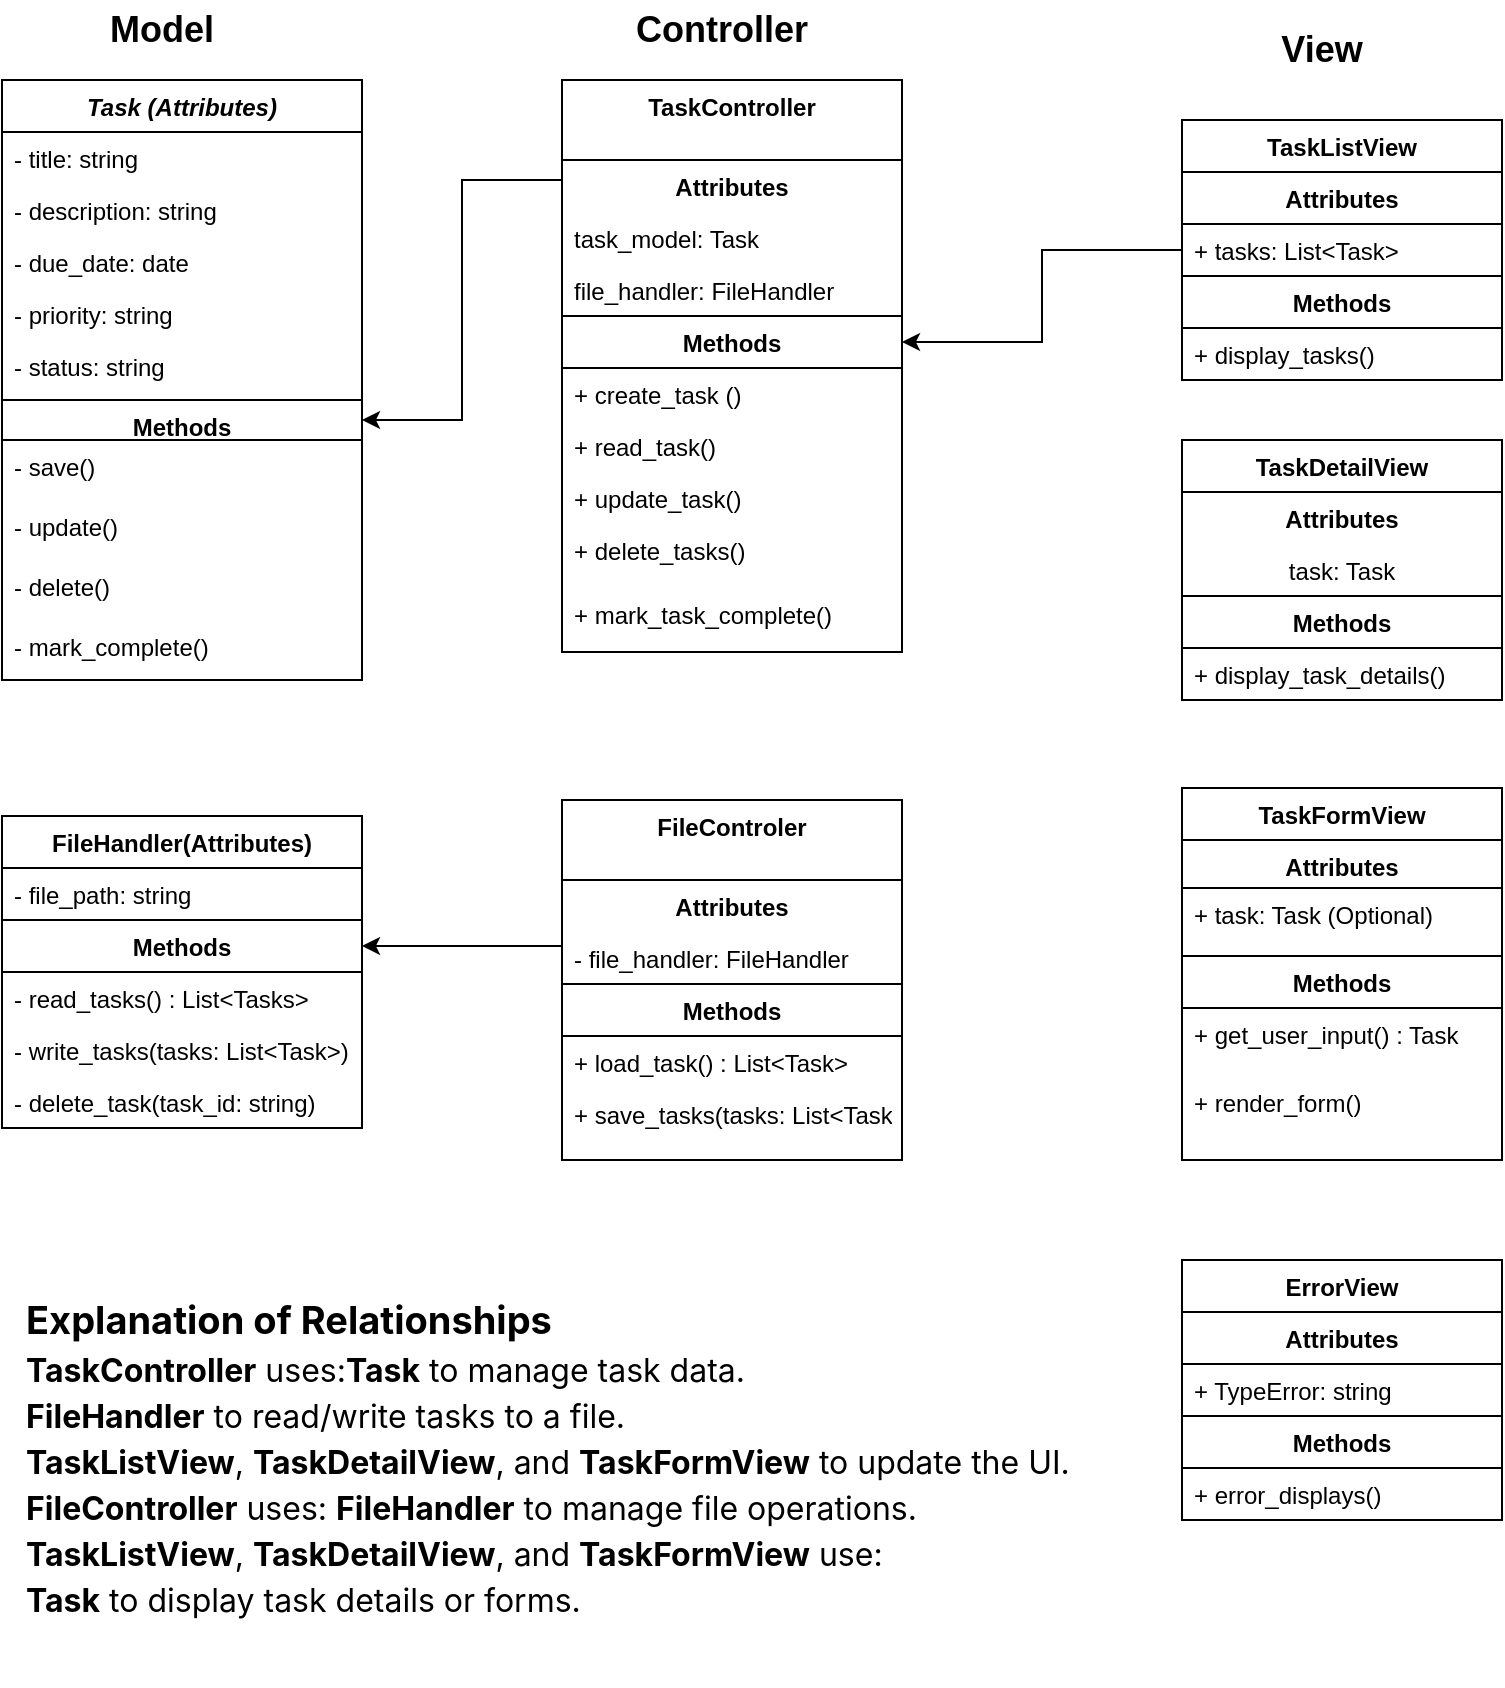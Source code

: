 <mxfile version="26.2.2">
  <diagram id="C5RBs43oDa-KdzZeNtuy" name="Page-1">
    <mxGraphModel dx="292" dy="1002" grid="1" gridSize="10" guides="1" tooltips="1" connect="1" arrows="1" fold="1" page="1" pageScale="1" pageWidth="827" pageHeight="1169" math="0" shadow="0">
      <root>
        <mxCell id="WIyWlLk6GJQsqaUBKTNV-0" />
        <mxCell id="WIyWlLk6GJQsqaUBKTNV-1" parent="WIyWlLk6GJQsqaUBKTNV-0" />
        <object label="Task (Attributes)" due_date="" id="zkfFHV4jXpPFQw0GAbJ--0">
          <mxCell style="swimlane;fontStyle=3;align=center;verticalAlign=top;childLayout=stackLayout;horizontal=1;startSize=26;horizontalStack=0;resizeParent=1;resizeLast=0;collapsible=1;marginBottom=0;rounded=0;shadow=0;strokeWidth=1;" parent="WIyWlLk6GJQsqaUBKTNV-1" vertex="1">
            <mxGeometry x="20" y="80" width="180" height="300" as="geometry">
              <mxRectangle x="230" y="140" width="160" height="26" as="alternateBounds" />
            </mxGeometry>
          </mxCell>
        </object>
        <mxCell id="zkfFHV4jXpPFQw0GAbJ--7" value="- title: string" style="text;align=left;verticalAlign=top;spacingLeft=4;spacingRight=4;overflow=hidden;rotatable=0;points=[[0,0.5],[1,0.5]];portConstraint=eastwest;" parent="zkfFHV4jXpPFQw0GAbJ--0" vertex="1">
          <mxGeometry y="26" width="180" height="26" as="geometry" />
        </mxCell>
        <mxCell id="NV2muLLKYuEAOV5PezDu-3" value="- description: string" style="text;align=left;verticalAlign=top;spacingLeft=4;spacingRight=4;overflow=hidden;rotatable=0;points=[[0,0.5],[1,0.5]];portConstraint=eastwest;" parent="zkfFHV4jXpPFQw0GAbJ--0" vertex="1">
          <mxGeometry y="52" width="180" height="26" as="geometry" />
        </mxCell>
        <mxCell id="NV2muLLKYuEAOV5PezDu-4" value="- due_date: date" style="text;align=left;verticalAlign=top;spacingLeft=4;spacingRight=4;overflow=hidden;rotatable=0;points=[[0,0.5],[1,0.5]];portConstraint=eastwest;" parent="zkfFHV4jXpPFQw0GAbJ--0" vertex="1">
          <mxGeometry y="78" width="180" height="26" as="geometry" />
        </mxCell>
        <mxCell id="NV2muLLKYuEAOV5PezDu-5" value="- priority: string" style="text;align=left;verticalAlign=top;spacingLeft=4;spacingRight=4;overflow=hidden;rotatable=0;points=[[0,0.5],[1,0.5]];portConstraint=eastwest;" parent="zkfFHV4jXpPFQw0GAbJ--0" vertex="1">
          <mxGeometry y="104" width="180" height="26" as="geometry" />
        </mxCell>
        <mxCell id="NV2muLLKYuEAOV5PezDu-6" value="- status: string" style="text;align=left;verticalAlign=top;spacingLeft=4;spacingRight=4;overflow=hidden;rotatable=0;points=[[0,0.5],[1,0.5]];portConstraint=eastwest;" parent="zkfFHV4jXpPFQw0GAbJ--0" vertex="1">
          <mxGeometry y="130" width="180" height="30" as="geometry" />
        </mxCell>
        <mxCell id="NV2muLLKYuEAOV5PezDu-40" value="Methods" style="text;align=center;verticalAlign=top;spacingLeft=4;spacingRight=4;overflow=hidden;rotatable=0;points=[[0,0.5],[1,0.5]];portConstraint=eastwest;strokeColor=default;fontStyle=1" parent="zkfFHV4jXpPFQw0GAbJ--0" vertex="1">
          <mxGeometry y="160" width="180" height="20" as="geometry" />
        </mxCell>
        <mxCell id="NV2muLLKYuEAOV5PezDu-41" value="- save()" style="text;align=left;verticalAlign=top;spacingLeft=4;spacingRight=4;overflow=hidden;rotatable=0;points=[[0,0.5],[1,0.5]];portConstraint=eastwest;" parent="zkfFHV4jXpPFQw0GAbJ--0" vertex="1">
          <mxGeometry y="180" width="180" height="30" as="geometry" />
        </mxCell>
        <mxCell id="NV2muLLKYuEAOV5PezDu-42" value="- update()" style="text;align=left;verticalAlign=top;spacingLeft=4;spacingRight=4;overflow=hidden;rotatable=0;points=[[0,0.5],[1,0.5]];portConstraint=eastwest;" parent="zkfFHV4jXpPFQw0GAbJ--0" vertex="1">
          <mxGeometry y="210" width="180" height="30" as="geometry" />
        </mxCell>
        <mxCell id="NV2muLLKYuEAOV5PezDu-43" value="- delete()" style="text;align=left;verticalAlign=top;spacingLeft=4;spacingRight=4;overflow=hidden;rotatable=0;points=[[0,0.5],[1,0.5]];portConstraint=eastwest;" parent="zkfFHV4jXpPFQw0GAbJ--0" vertex="1">
          <mxGeometry y="240" width="180" height="30" as="geometry" />
        </mxCell>
        <mxCell id="NV2muLLKYuEAOV5PezDu-44" value="- mark_complete()" style="text;align=left;verticalAlign=top;spacingLeft=4;spacingRight=4;overflow=hidden;rotatable=0;points=[[0,0.5],[1,0.5]];portConstraint=eastwest;" parent="zkfFHV4jXpPFQw0GAbJ--0" vertex="1">
          <mxGeometry y="270" width="180" height="30" as="geometry" />
        </mxCell>
        <mxCell id="zkfFHV4jXpPFQw0GAbJ--6" value="FileHandler(Attributes)" style="swimlane;fontStyle=1;align=center;verticalAlign=top;childLayout=stackLayout;horizontal=1;startSize=26;horizontalStack=0;resizeParent=1;resizeLast=0;collapsible=1;marginBottom=0;rounded=0;shadow=0;strokeWidth=1;" parent="WIyWlLk6GJQsqaUBKTNV-1" vertex="1">
          <mxGeometry x="20" y="448" width="180" height="156" as="geometry">
            <mxRectangle x="130" y="380" width="160" height="26" as="alternateBounds" />
          </mxGeometry>
        </mxCell>
        <mxCell id="NV2muLLKYuEAOV5PezDu-45" value="- file_path: string" style="text;align=left;verticalAlign=top;spacingLeft=4;spacingRight=4;overflow=hidden;rotatable=0;points=[[0,0.5],[1,0.5]];portConstraint=eastwest;strokeColor=default;" parent="zkfFHV4jXpPFQw0GAbJ--6" vertex="1">
          <mxGeometry y="26" width="180" height="26" as="geometry" />
        </mxCell>
        <mxCell id="NV2muLLKYuEAOV5PezDu-46" value="Methods" style="text;align=center;verticalAlign=top;spacingLeft=4;spacingRight=4;overflow=hidden;rotatable=0;points=[[0,0.5],[1,0.5]];portConstraint=eastwest;strokeColor=default;fontStyle=1" parent="zkfFHV4jXpPFQw0GAbJ--6" vertex="1">
          <mxGeometry y="52" width="180" height="26" as="geometry" />
        </mxCell>
        <mxCell id="zkfFHV4jXpPFQw0GAbJ--11" value="- read_tasks() : List&lt;Tasks&gt;" style="text;align=left;verticalAlign=top;spacingLeft=4;spacingRight=4;overflow=hidden;rotatable=0;points=[[0,0.5],[1,0.5]];portConstraint=eastwest;" parent="zkfFHV4jXpPFQw0GAbJ--6" vertex="1">
          <mxGeometry y="78" width="180" height="26" as="geometry" />
        </mxCell>
        <mxCell id="zkfFHV4jXpPFQw0GAbJ--3" value="- write_tasks(tasks: List&lt;Task&gt;)" style="text;align=left;verticalAlign=top;spacingLeft=4;spacingRight=4;overflow=hidden;rotatable=0;points=[[0,0.5],[1,0.5]];portConstraint=eastwest;rounded=0;shadow=0;html=0;" parent="zkfFHV4jXpPFQw0GAbJ--6" vertex="1">
          <mxGeometry y="104" width="180" height="26" as="geometry" />
        </mxCell>
        <mxCell id="NV2muLLKYuEAOV5PezDu-15" value="- delete_task(task_id: string)" style="text;align=left;verticalAlign=top;spacingLeft=4;spacingRight=4;overflow=hidden;rotatable=0;points=[[0,0.5],[1,0.5]];portConstraint=eastwest;rounded=0;shadow=0;html=0;" parent="zkfFHV4jXpPFQw0GAbJ--6" vertex="1">
          <mxGeometry y="130" width="180" height="26" as="geometry" />
        </mxCell>
        <mxCell id="NV2muLLKYuEAOV5PezDu-79" value="" style="edgeStyle=orthogonalEdgeStyle;rounded=0;orthogonalLoop=1;jettySize=auto;html=1;entryX=1;entryY=0.5;entryDx=0;entryDy=0;" parent="WIyWlLk6GJQsqaUBKTNV-1" source="zkfFHV4jXpPFQw0GAbJ--13" target="NV2muLLKYuEAOV5PezDu-40" edge="1">
          <mxGeometry relative="1" as="geometry">
            <Array as="points">
              <mxPoint x="250" y="130" />
              <mxPoint x="250" y="250" />
            </Array>
          </mxGeometry>
        </mxCell>
        <mxCell id="zkfFHV4jXpPFQw0GAbJ--13" value="TaskController" style="swimlane;fontStyle=1;align=center;verticalAlign=top;childLayout=stackLayout;horizontal=1;startSize=40;horizontalStack=0;resizeParent=1;resizeLast=0;collapsible=1;marginBottom=0;rounded=0;shadow=0;strokeWidth=1;fontSize=12;" parent="WIyWlLk6GJQsqaUBKTNV-1" vertex="1">
          <mxGeometry x="300" y="80" width="170" height="286" as="geometry">
            <mxRectangle x="340" y="380" width="170" height="26" as="alternateBounds" />
          </mxGeometry>
        </mxCell>
        <mxCell id="NV2muLLKYuEAOV5PezDu-61" value="Attributes" style="text;align=center;verticalAlign=top;spacingLeft=4;spacingRight=4;overflow=hidden;rotatable=0;points=[[0,0.5],[1,0.5]];portConstraint=eastwest;rounded=0;shadow=0;html=0;fontStyle=1" parent="zkfFHV4jXpPFQw0GAbJ--13" vertex="1">
          <mxGeometry y="40" width="170" height="26" as="geometry" />
        </mxCell>
        <mxCell id="NV2muLLKYuEAOV5PezDu-62" value="task_model: Task" style="text;align=left;verticalAlign=top;spacingLeft=4;spacingRight=4;overflow=hidden;rotatable=0;points=[[0,0.5],[1,0.5]];portConstraint=eastwest;rounded=0;shadow=0;html=0;" parent="zkfFHV4jXpPFQw0GAbJ--13" vertex="1">
          <mxGeometry y="66" width="170" height="26" as="geometry" />
        </mxCell>
        <mxCell id="NV2muLLKYuEAOV5PezDu-64" value="file_handler: FileHandler" style="text;align=left;verticalAlign=top;spacingLeft=4;spacingRight=4;overflow=hidden;rotatable=0;points=[[0,0.5],[1,0.5]];portConstraint=eastwest;rounded=0;shadow=0;html=0;" parent="zkfFHV4jXpPFQw0GAbJ--13" vertex="1">
          <mxGeometry y="92" width="170" height="26" as="geometry" />
        </mxCell>
        <mxCell id="NV2muLLKYuEAOV5PezDu-63" value="Methods" style="text;align=center;verticalAlign=top;spacingLeft=4;spacingRight=4;overflow=hidden;rotatable=0;points=[[0,0.5],[1,0.5]];portConstraint=eastwest;rounded=0;shadow=0;html=0;strokeColor=default;fontStyle=1" parent="zkfFHV4jXpPFQw0GAbJ--13" vertex="1">
          <mxGeometry y="118" width="170" height="26" as="geometry" />
        </mxCell>
        <mxCell id="zkfFHV4jXpPFQw0GAbJ--8" value="+ create_task ()" style="text;align=left;verticalAlign=top;spacingLeft=4;spacingRight=4;overflow=hidden;rotatable=0;points=[[0,0.5],[1,0.5]];portConstraint=eastwest;rounded=0;shadow=0;html=0;" parent="zkfFHV4jXpPFQw0GAbJ--13" vertex="1">
          <mxGeometry y="144" width="170" height="26" as="geometry" />
        </mxCell>
        <mxCell id="NV2muLLKYuEAOV5PezDu-10" value="+ read_task()" style="text;align=left;verticalAlign=top;spacingLeft=4;spacingRight=4;overflow=hidden;rotatable=0;points=[[0,0.5],[1,0.5]];portConstraint=eastwest;rounded=0;shadow=0;html=0;" parent="zkfFHV4jXpPFQw0GAbJ--13" vertex="1">
          <mxGeometry y="170" width="170" height="26" as="geometry" />
        </mxCell>
        <mxCell id="NV2muLLKYuEAOV5PezDu-11" value="+ update_task()" style="text;align=left;verticalAlign=top;spacingLeft=4;spacingRight=4;overflow=hidden;rotatable=0;points=[[0,0.5],[1,0.5]];portConstraint=eastwest;rounded=0;shadow=0;html=0;" parent="zkfFHV4jXpPFQw0GAbJ--13" vertex="1">
          <mxGeometry y="196" width="170" height="26" as="geometry" />
        </mxCell>
        <mxCell id="NV2muLLKYuEAOV5PezDu-12" value="+ delete_tasks()" style="text;align=left;verticalAlign=top;spacingLeft=4;spacingRight=4;overflow=hidden;rotatable=0;points=[[0,0.5],[1,0.5]];portConstraint=eastwest;rounded=0;shadow=0;html=0;" parent="zkfFHV4jXpPFQw0GAbJ--13" vertex="1">
          <mxGeometry y="222" width="170" height="32" as="geometry" />
        </mxCell>
        <mxCell id="NV2muLLKYuEAOV5PezDu-28" value="+ mark_task_complete()" style="text;align=left;verticalAlign=top;spacingLeft=4;spacingRight=4;overflow=hidden;rotatable=0;points=[[0,0.5],[1,0.5]];portConstraint=eastwest;rounded=0;shadow=0;html=0;" parent="zkfFHV4jXpPFQw0GAbJ--13" vertex="1">
          <mxGeometry y="254" width="170" height="32" as="geometry" />
        </mxCell>
        <mxCell id="NV2muLLKYuEAOV5PezDu-1" value="TaskListView" style="swimlane;fontStyle=1;align=center;verticalAlign=top;childLayout=stackLayout;horizontal=1;startSize=26;horizontalStack=0;resizeParent=1;resizeLast=0;collapsible=1;marginBottom=0;rounded=0;shadow=0;strokeWidth=1;container=0;" parent="WIyWlLk6GJQsqaUBKTNV-1" vertex="1">
          <mxGeometry x="610" y="100" width="160" height="130" as="geometry">
            <mxRectangle x="130" y="380" width="160" height="26" as="alternateBounds" />
          </mxGeometry>
        </mxCell>
        <mxCell id="NV2muLLKYuEAOV5PezDu-60" value="Attributes" style="text;align=center;verticalAlign=top;spacingLeft=4;spacingRight=4;overflow=hidden;rotatable=0;points=[[0,0.5],[1,0.5]];portConstraint=eastwest;fontStyle=1;container=0;strokeColor=default;" parent="NV2muLLKYuEAOV5PezDu-1" vertex="1">
          <mxGeometry y="26" width="160" height="26" as="geometry" />
        </mxCell>
        <mxCell id="NV2muLLKYuEAOV5PezDu-59" value="+ tasks: List&lt;Task&gt;" style="text;align=left;verticalAlign=top;spacingLeft=4;spacingRight=4;overflow=hidden;rotatable=0;points=[[0,0.5],[1,0.5]];portConstraint=eastwest;fontStyle=0;container=0;" parent="NV2muLLKYuEAOV5PezDu-1" vertex="1">
          <mxGeometry y="52" width="160" height="26" as="geometry" />
        </mxCell>
        <mxCell id="NV2muLLKYuEAOV5PezDu-58" value="Methods" style="text;align=center;verticalAlign=top;spacingLeft=4;spacingRight=4;overflow=hidden;rotatable=0;points=[[0,0.5],[1,0.5]];portConstraint=eastwest;fontStyle=1;container=0;strokeColor=default;" parent="NV2muLLKYuEAOV5PezDu-1" vertex="1">
          <mxGeometry y="78" width="160" height="26" as="geometry" />
        </mxCell>
        <mxCell id="zkfFHV4jXpPFQw0GAbJ--10" value="+ display_tasks()" style="text;align=left;verticalAlign=top;spacingLeft=4;spacingRight=4;overflow=hidden;rotatable=0;points=[[0,0.5],[1,0.5]];portConstraint=eastwest;fontStyle=0;container=0;" parent="NV2muLLKYuEAOV5PezDu-1" vertex="1">
          <mxGeometry y="104" width="160" height="26" as="geometry" />
        </mxCell>
        <mxCell id="NV2muLLKYuEAOV5PezDu-16" value="TaskDetailView" style="swimlane;fontStyle=1;align=center;verticalAlign=top;childLayout=stackLayout;horizontal=1;startSize=26;horizontalStack=0;resizeParent=1;resizeLast=0;collapsible=1;marginBottom=0;rounded=0;shadow=0;strokeWidth=1;container=0;" parent="WIyWlLk6GJQsqaUBKTNV-1" vertex="1">
          <mxGeometry x="610" y="260" width="160" height="130" as="geometry">
            <mxRectangle x="130" y="380" width="160" height="26" as="alternateBounds" />
          </mxGeometry>
        </mxCell>
        <mxCell id="NV2muLLKYuEAOV5PezDu-56" value="Attributes" style="text;align=center;verticalAlign=top;spacingLeft=4;spacingRight=4;overflow=hidden;rotatable=0;points=[[0,0.5],[1,0.5]];portConstraint=eastwest;fontStyle=1;container=0;" parent="NV2muLLKYuEAOV5PezDu-16" vertex="1">
          <mxGeometry y="26" width="160" height="26" as="geometry" />
        </mxCell>
        <mxCell id="NV2muLLKYuEAOV5PezDu-55" value="task: Task" style="text;align=center;verticalAlign=top;spacingLeft=4;spacingRight=4;overflow=hidden;rotatable=0;points=[[0,0.5],[1,0.5]];portConstraint=eastwest;fontStyle=0;container=0;" parent="NV2muLLKYuEAOV5PezDu-16" vertex="1">
          <mxGeometry y="52" width="160" height="26" as="geometry" />
        </mxCell>
        <mxCell id="NV2muLLKYuEAOV5PezDu-54" value="Methods" style="text;align=center;verticalAlign=top;spacingLeft=4;spacingRight=4;overflow=hidden;rotatable=0;points=[[0,0.5],[1,0.5]];portConstraint=eastwest;fontStyle=1;container=0;strokeColor=default;" parent="NV2muLLKYuEAOV5PezDu-16" vertex="1">
          <mxGeometry y="78" width="160" height="26" as="geometry" />
        </mxCell>
        <mxCell id="NV2muLLKYuEAOV5PezDu-17" value="+ display_task_details()" style="text;align=left;verticalAlign=top;spacingLeft=4;spacingRight=4;overflow=hidden;rotatable=0;points=[[0,0.5],[1,0.5]];portConstraint=eastwest;fontStyle=0;container=0;" parent="NV2muLLKYuEAOV5PezDu-16" vertex="1">
          <mxGeometry y="104" width="160" height="26" as="geometry" />
        </mxCell>
        <mxCell id="NV2muLLKYuEAOV5PezDu-18" value="TaskFormView" style="swimlane;fontStyle=1;align=center;verticalAlign=top;childLayout=stackLayout;horizontal=1;startSize=26;horizontalStack=0;resizeParent=1;resizeLast=0;collapsible=1;marginBottom=0;rounded=0;shadow=0;strokeWidth=1;container=0;" parent="WIyWlLk6GJQsqaUBKTNV-1" vertex="1">
          <mxGeometry x="610" y="434" width="160" height="186" as="geometry">
            <mxRectangle x="130" y="380" width="160" height="26" as="alternateBounds" />
          </mxGeometry>
        </mxCell>
        <mxCell id="NV2muLLKYuEAOV5PezDu-49" value="Attributes" style="text;align=center;verticalAlign=top;spacingLeft=4;spacingRight=4;overflow=hidden;rotatable=0;points=[[0,0.5],[1,0.5]];portConstraint=eastwest;fontStyle=1;container=0;strokeColor=default;" parent="NV2muLLKYuEAOV5PezDu-18" vertex="1">
          <mxGeometry y="26" width="160" height="24" as="geometry" />
        </mxCell>
        <mxCell id="NV2muLLKYuEAOV5PezDu-50" value="+ task: Task (Optional)" style="text;align=left;verticalAlign=top;spacingLeft=4;spacingRight=4;overflow=hidden;rotatable=0;points=[[0,0.5],[1,0.5]];portConstraint=eastwest;fontStyle=0;container=0;strokeColor=default;" parent="NV2muLLKYuEAOV5PezDu-18" vertex="1">
          <mxGeometry y="50" width="160" height="34" as="geometry" />
        </mxCell>
        <mxCell id="NV2muLLKYuEAOV5PezDu-51" value="Methods" style="text;align=center;verticalAlign=top;spacingLeft=4;spacingRight=4;overflow=hidden;rotatable=0;points=[[0,0.5],[1,0.5]];portConstraint=eastwest;fontStyle=1;container=0;strokeColor=default;" parent="NV2muLLKYuEAOV5PezDu-18" vertex="1">
          <mxGeometry y="84" width="160" height="26" as="geometry" />
        </mxCell>
        <mxCell id="NV2muLLKYuEAOV5PezDu-20" value="+ get_user_input() : Task" style="text;align=left;verticalAlign=top;spacingLeft=4;spacingRight=4;overflow=hidden;rotatable=0;points=[[0,0.5],[1,0.5]];portConstraint=eastwest;fontStyle=0;container=0;" parent="NV2muLLKYuEAOV5PezDu-18" vertex="1">
          <mxGeometry y="110" width="160" height="34" as="geometry" />
        </mxCell>
        <mxCell id="NV2muLLKYuEAOV5PezDu-19" value="+ render_form()" style="text;align=left;verticalAlign=top;spacingLeft=4;spacingRight=4;overflow=hidden;rotatable=0;points=[[0,0.5],[1,0.5]];portConstraint=eastwest;fontStyle=0;container=0;" parent="NV2muLLKYuEAOV5PezDu-18" vertex="1">
          <mxGeometry y="144" width="160" height="34" as="geometry" />
        </mxCell>
        <mxCell id="NV2muLLKYuEAOV5PezDu-21" value="ErrorView" style="swimlane;fontStyle=1;align=center;verticalAlign=top;childLayout=stackLayout;horizontal=1;startSize=26;horizontalStack=0;resizeParent=1;resizeLast=0;collapsible=1;marginBottom=0;rounded=0;shadow=0;strokeWidth=1;container=0;" parent="WIyWlLk6GJQsqaUBKTNV-1" vertex="1">
          <mxGeometry x="610" y="670" width="160" height="130" as="geometry">
            <mxRectangle x="130" y="380" width="160" height="26" as="alternateBounds" />
          </mxGeometry>
        </mxCell>
        <mxCell id="NV2muLLKYuEAOV5PezDu-53" value="Attributes" style="text;align=center;verticalAlign=top;spacingLeft=4;spacingRight=4;overflow=hidden;rotatable=0;points=[[0,0.5],[1,0.5]];portConstraint=eastwest;fontStyle=1;container=0;strokeColor=default;" parent="NV2muLLKYuEAOV5PezDu-21" vertex="1">
          <mxGeometry y="26" width="160" height="26" as="geometry" />
        </mxCell>
        <mxCell id="NV2muLLKYuEAOV5PezDu-48" value="+ TypeError: string" style="text;align=left;verticalAlign=top;spacingLeft=4;spacingRight=4;overflow=hidden;rotatable=0;points=[[0,0.5],[1,0.5]];portConstraint=eastwest;fontStyle=0;container=0;strokeColor=default;" parent="NV2muLLKYuEAOV5PezDu-21" vertex="1">
          <mxGeometry y="52" width="160" height="26" as="geometry" />
        </mxCell>
        <mxCell id="NV2muLLKYuEAOV5PezDu-52" value="Methods" style="text;align=center;verticalAlign=top;spacingLeft=4;spacingRight=4;overflow=hidden;rotatable=0;points=[[0,0.5],[1,0.5]];portConstraint=eastwest;fontStyle=1;container=0;strokeColor=default;" parent="NV2muLLKYuEAOV5PezDu-21" vertex="1">
          <mxGeometry y="78" width="160" height="26" as="geometry" />
        </mxCell>
        <mxCell id="NV2muLLKYuEAOV5PezDu-22" value="+ error_displays()" style="text;align=left;verticalAlign=top;spacingLeft=4;spacingRight=4;overflow=hidden;rotatable=0;points=[[0,0.5],[1,0.5]];portConstraint=eastwest;fontStyle=0;container=0;" parent="NV2muLLKYuEAOV5PezDu-21" vertex="1">
          <mxGeometry y="104" width="160" height="26" as="geometry" />
        </mxCell>
        <mxCell id="NV2muLLKYuEAOV5PezDu-77" value="" style="edgeStyle=orthogonalEdgeStyle;rounded=0;orthogonalLoop=1;jettySize=auto;html=1;" parent="WIyWlLk6GJQsqaUBKTNV-1" source="NV2muLLKYuEAOV5PezDu-65" target="NV2muLLKYuEAOV5PezDu-46" edge="1">
          <mxGeometry relative="1" as="geometry">
            <Array as="points">
              <mxPoint x="270" y="513" />
              <mxPoint x="270" y="513" />
            </Array>
          </mxGeometry>
        </mxCell>
        <mxCell id="NV2muLLKYuEAOV5PezDu-65" value="FileControler" style="swimlane;fontStyle=1;align=center;verticalAlign=top;childLayout=stackLayout;horizontal=1;startSize=40;horizontalStack=0;resizeParent=1;resizeLast=0;collapsible=1;marginBottom=0;rounded=0;shadow=0;strokeWidth=1;fontSize=12;" parent="WIyWlLk6GJQsqaUBKTNV-1" vertex="1">
          <mxGeometry x="300" y="440" width="170" height="180" as="geometry">
            <mxRectangle x="340" y="380" width="170" height="26" as="alternateBounds" />
          </mxGeometry>
        </mxCell>
        <mxCell id="NV2muLLKYuEAOV5PezDu-66" value="Attributes" style="text;align=center;verticalAlign=top;spacingLeft=4;spacingRight=4;overflow=hidden;rotatable=0;points=[[0,0.5],[1,0.5]];portConstraint=eastwest;rounded=0;shadow=0;html=0;fontStyle=1" parent="NV2muLLKYuEAOV5PezDu-65" vertex="1">
          <mxGeometry y="40" width="170" height="26" as="geometry" />
        </mxCell>
        <mxCell id="NV2muLLKYuEAOV5PezDu-67" value="- file_handler: FileHandler" style="text;align=left;verticalAlign=top;spacingLeft=4;spacingRight=4;overflow=hidden;rotatable=0;points=[[0,0.5],[1,0.5]];portConstraint=eastwest;rounded=0;shadow=0;html=0;" parent="NV2muLLKYuEAOV5PezDu-65" vertex="1">
          <mxGeometry y="66" width="170" height="26" as="geometry" />
        </mxCell>
        <mxCell id="NV2muLLKYuEAOV5PezDu-69" value="Methods" style="text;align=center;verticalAlign=top;spacingLeft=4;spacingRight=4;overflow=hidden;rotatable=0;points=[[0,0.5],[1,0.5]];portConstraint=eastwest;rounded=0;shadow=0;html=0;strokeColor=default;fontStyle=1" parent="NV2muLLKYuEAOV5PezDu-65" vertex="1">
          <mxGeometry y="92" width="170" height="26" as="geometry" />
        </mxCell>
        <mxCell id="NV2muLLKYuEAOV5PezDu-70" value="+ load_task() : List&lt;Task&gt;" style="text;align=left;verticalAlign=top;spacingLeft=4;spacingRight=4;overflow=hidden;rotatable=0;points=[[0,0.5],[1,0.5]];portConstraint=eastwest;rounded=0;shadow=0;html=0;" parent="NV2muLLKYuEAOV5PezDu-65" vertex="1">
          <mxGeometry y="118" width="170" height="26" as="geometry" />
        </mxCell>
        <mxCell id="NV2muLLKYuEAOV5PezDu-71" value="+ save_tasks(tasks: List&lt;Task&gt;)" style="text;align=left;verticalAlign=top;spacingLeft=4;spacingRight=4;overflow=hidden;rotatable=0;points=[[0,0.5],[1,0.5]];portConstraint=eastwest;rounded=0;shadow=0;html=0;" parent="NV2muLLKYuEAOV5PezDu-65" vertex="1">
          <mxGeometry y="144" width="170" height="26" as="geometry" />
        </mxCell>
        <mxCell id="NV2muLLKYuEAOV5PezDu-80" style="edgeStyle=orthogonalEdgeStyle;rounded=0;orthogonalLoop=1;jettySize=auto;html=1;" parent="WIyWlLk6GJQsqaUBKTNV-1" source="NV2muLLKYuEAOV5PezDu-59" target="NV2muLLKYuEAOV5PezDu-63" edge="1">
          <mxGeometry relative="1" as="geometry" />
        </mxCell>
        <mxCell id="NV2muLLKYuEAOV5PezDu-82" value="&lt;b&gt;&lt;font style=&quot;font-size: 18px;&quot;&gt;Model&lt;/font&gt;&lt;/b&gt;" style="text;html=1;align=center;verticalAlign=middle;whiteSpace=wrap;rounded=0;" parent="WIyWlLk6GJQsqaUBKTNV-1" vertex="1">
          <mxGeometry x="70" y="40" width="60" height="30" as="geometry" />
        </mxCell>
        <mxCell id="NV2muLLKYuEAOV5PezDu-83" value="&lt;b&gt;&lt;font style=&quot;font-size: 18px;&quot;&gt;Controller&lt;/font&gt;&lt;/b&gt;" style="text;html=1;align=center;verticalAlign=middle;whiteSpace=wrap;rounded=0;" parent="WIyWlLk6GJQsqaUBKTNV-1" vertex="1">
          <mxGeometry x="350" y="40" width="60" height="30" as="geometry" />
        </mxCell>
        <mxCell id="NV2muLLKYuEAOV5PezDu-84" value="&lt;b&gt;&lt;font style=&quot;font-size: 18px;&quot;&gt;View&lt;/font&gt;&lt;/b&gt;" style="text;html=1;align=center;verticalAlign=middle;whiteSpace=wrap;rounded=0;" parent="WIyWlLk6GJQsqaUBKTNV-1" vertex="1">
          <mxGeometry x="650" y="50" width="60" height="30" as="geometry" />
        </mxCell>
        <mxCell id="NV2muLLKYuEAOV5PezDu-85" value="&lt;h3 style=&quot;font-weight: var(--ds-font-weight-strong); line-height: 1.5; margin: calc(var(--ds-md-zoom)*16px)0 calc(var(--ds-md-zoom)*12px)0; font-family: Inter, system-ui, -apple-system, &amp;quot;system-ui&amp;quot;, &amp;quot;Segoe UI&amp;quot;, Roboto, &amp;quot;Noto Sans&amp;quot;, Ubuntu, Cantarell, &amp;quot;Helvetica Neue&amp;quot;, Oxygen, &amp;quot;Open Sans&amp;quot;, sans-serif;&quot;&gt;&lt;strong style=&quot;&quot;&gt;&lt;font style=&quot;font-size: 19px;&quot;&gt;Explanation of Relationships&lt;/font&gt;&lt;/strong&gt;&lt;/h3&gt;&lt;h1 style=&quot;margin-top: 0px;&quot;&gt;&lt;ol start=&quot;1&quot; style=&quot;margin: calc(var(--ds-md-zoom)*12px)0; padding-left: calc(var(--ds-md-zoom)*24px); font-family: Inter, system-ui, -apple-system, &amp;quot;system-ui&amp;quot;, &amp;quot;Segoe UI&amp;quot;, Roboto, &amp;quot;Noto Sans&amp;quot;, Ubuntu, Cantarell, &amp;quot;Helvetica Neue&amp;quot;, Oxygen, &amp;quot;Open Sans&amp;quot;, sans-serif; font-size: 16.002px; font-weight: 400;&quot;&gt;&lt;li&gt;&lt;p style=&quot;margin: 0px 0px 4px; font-size: var(--ds-md-font-size); line-height: var(--ds-md-line-height);&quot;&gt;&lt;strong&gt;TaskController&lt;/strong&gt;&amp;nbsp;uses:&lt;strong style=&quot;font-size: var(--ds-md-font-size); background-color: transparent;&quot;&gt;Task&lt;/strong&gt;&lt;span style=&quot;font-size: var(--ds-md-font-size); background-color: transparent;&quot;&gt;&amp;nbsp;to manage task data.&lt;/span&gt;&lt;/p&gt;&lt;ul style=&quot;margin-top: 4px; margin-right: ; margin-bottom: 0px; margin-left: ; padding-left: calc(var(--ds-md-zoom)*24px);&quot;&gt;&lt;li style=&quot;margin-top: 4px;&quot;&gt;&lt;p style=&quot;margin-top: 0px; margin-right: 0px; margin-bottom: 0px !important; margin-left: 0px; font-size: var(--ds-md-font-size); line-height: var(--ds-md-line-height);&quot;&gt;&lt;strong&gt;FileHandler&lt;/strong&gt;&amp;nbsp;to read/write tasks to a file.&lt;/p&gt;&lt;/li&gt;&lt;li style=&quot;margin-top: 4px;&quot;&gt;&lt;p style=&quot;margin-top: 0px; margin-right: 0px; margin-bottom: 0px !important; margin-left: 0px; font-size: var(--ds-md-font-size); line-height: var(--ds-md-line-height);&quot;&gt;&lt;strong&gt;TaskListView&lt;/strong&gt;,&amp;nbsp;&lt;strong&gt;TaskDetailView&lt;/strong&gt;, and&amp;nbsp;&lt;strong&gt;TaskFormView&lt;/strong&gt;&amp;nbsp;to update the UI.&lt;/p&gt;&lt;/li&gt;&lt;/ul&gt;&lt;/li&gt;&lt;li style=&quot;margin-top: 4px;&quot;&gt;&lt;p style=&quot;margin: 0px 0px 4px; font-size: var(--ds-md-font-size); line-height: var(--ds-md-line-height);&quot;&gt;&lt;strong&gt;FileController&lt;/strong&gt;&amp;nbsp;uses:&amp;nbsp;&lt;strong style=&quot;font-size: var(--ds-md-font-size); background-color: transparent;&quot;&gt;FileHandler&lt;/strong&gt;&lt;span style=&quot;font-size: var(--ds-md-font-size); background-color: transparent;&quot;&gt;&amp;nbsp;to manage file operations.&lt;/span&gt;&lt;/p&gt;&lt;/li&gt;&lt;li style=&quot;margin-top: 4px;&quot;&gt;&lt;p style=&quot;margin: 0px 0px 4px; font-size: var(--ds-md-font-size); line-height: var(--ds-md-line-height);&quot;&gt;&lt;strong&gt;TaskListView&lt;/strong&gt;,&amp;nbsp;&lt;strong&gt;TaskDetailView&lt;/strong&gt;, and&amp;nbsp;&lt;strong&gt;TaskFormView&lt;/strong&gt;&amp;nbsp;use:&lt;/p&gt;&lt;ul style=&quot;margin-top: 4px; margin-right: ; margin-bottom: 0px; margin-left: ; padding-left: calc(var(--ds-md-zoom)*24px);&quot;&gt;&lt;li&gt;&lt;p style=&quot;margin-top: 0px; margin-right: 0px; margin-bottom: 0px !important; margin-left: 0px; font-size: var(--ds-md-font-size); line-height: var(--ds-md-line-height);&quot;&gt;&lt;strong&gt;Task&lt;/strong&gt;&amp;nbsp;to display task details or forms.&lt;/p&gt;&lt;/li&gt;&lt;/ul&gt;&lt;/li&gt;&lt;/ol&gt;&lt;hr style=&quot;height: 1px; margin: calc(var(--ds-md-zoom)*12px)0; background: rgb(var(--ds-rgb-label-3)); border: none; font-family: Inter, system-ui, -apple-system, &amp;quot;system-ui&amp;quot;, &amp;quot;Segoe UI&amp;quot;, Roboto, &amp;quot;Noto Sans&amp;quot;, Ubuntu, Cantarell, &amp;quot;Helvetica Neue&amp;quot;, Oxygen, &amp;quot;Open Sans&amp;quot;, sans-serif; font-size: 16.002px; font-weight: 400;&quot;&gt;&lt;br&gt;&lt;/h1&gt;" style="text;html=1;whiteSpace=wrap;overflow=hidden;rounded=0;fontColor=default;" parent="WIyWlLk6GJQsqaUBKTNV-1" vertex="1">
          <mxGeometry x="30" y="680" width="610" height="200" as="geometry" />
        </mxCell>
      </root>
    </mxGraphModel>
  </diagram>
</mxfile>
